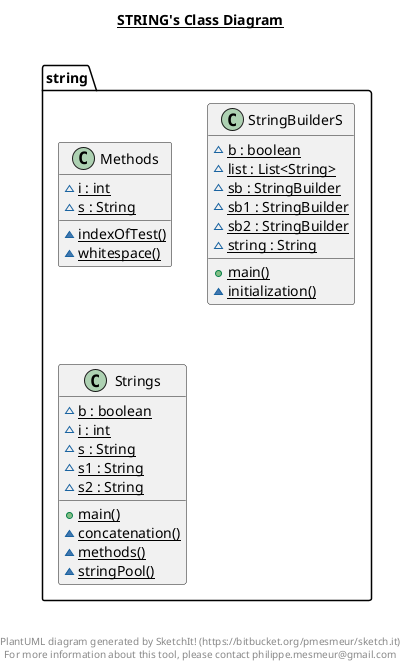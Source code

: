 @startuml

title __STRING's Class Diagram__\n

  namespace string {
    class string.Methods {
        {static} ~ i : int
        {static} ~ s : String
        {static} ~ indexOfTest()
        {static} ~ whitespace()
    }
  }
  

  namespace string {
    class string.StringBuilderS {
        {static} ~ b : boolean
        {static} ~ list : List<String>
        {static} ~ sb : StringBuilder
        {static} ~ sb1 : StringBuilder
        {static} ~ sb2 : StringBuilder
        {static} ~ string : String
        {static} + main()
        {static} ~ initialization()
    }
  }
  

  namespace string {
    class string.Strings {
        {static} ~ b : boolean
        {static} ~ i : int
        {static} ~ s : String
        {static} ~ s1 : String
        {static} ~ s2 : String
        {static} + main()
        {static} ~ concatenation()
        {static} ~ methods()
        {static} ~ stringPool()
    }
  }
  



right footer


PlantUML diagram generated by SketchIt! (https://bitbucket.org/pmesmeur/sketch.it)
For more information about this tool, please contact philippe.mesmeur@gmail.com
endfooter

@enduml
